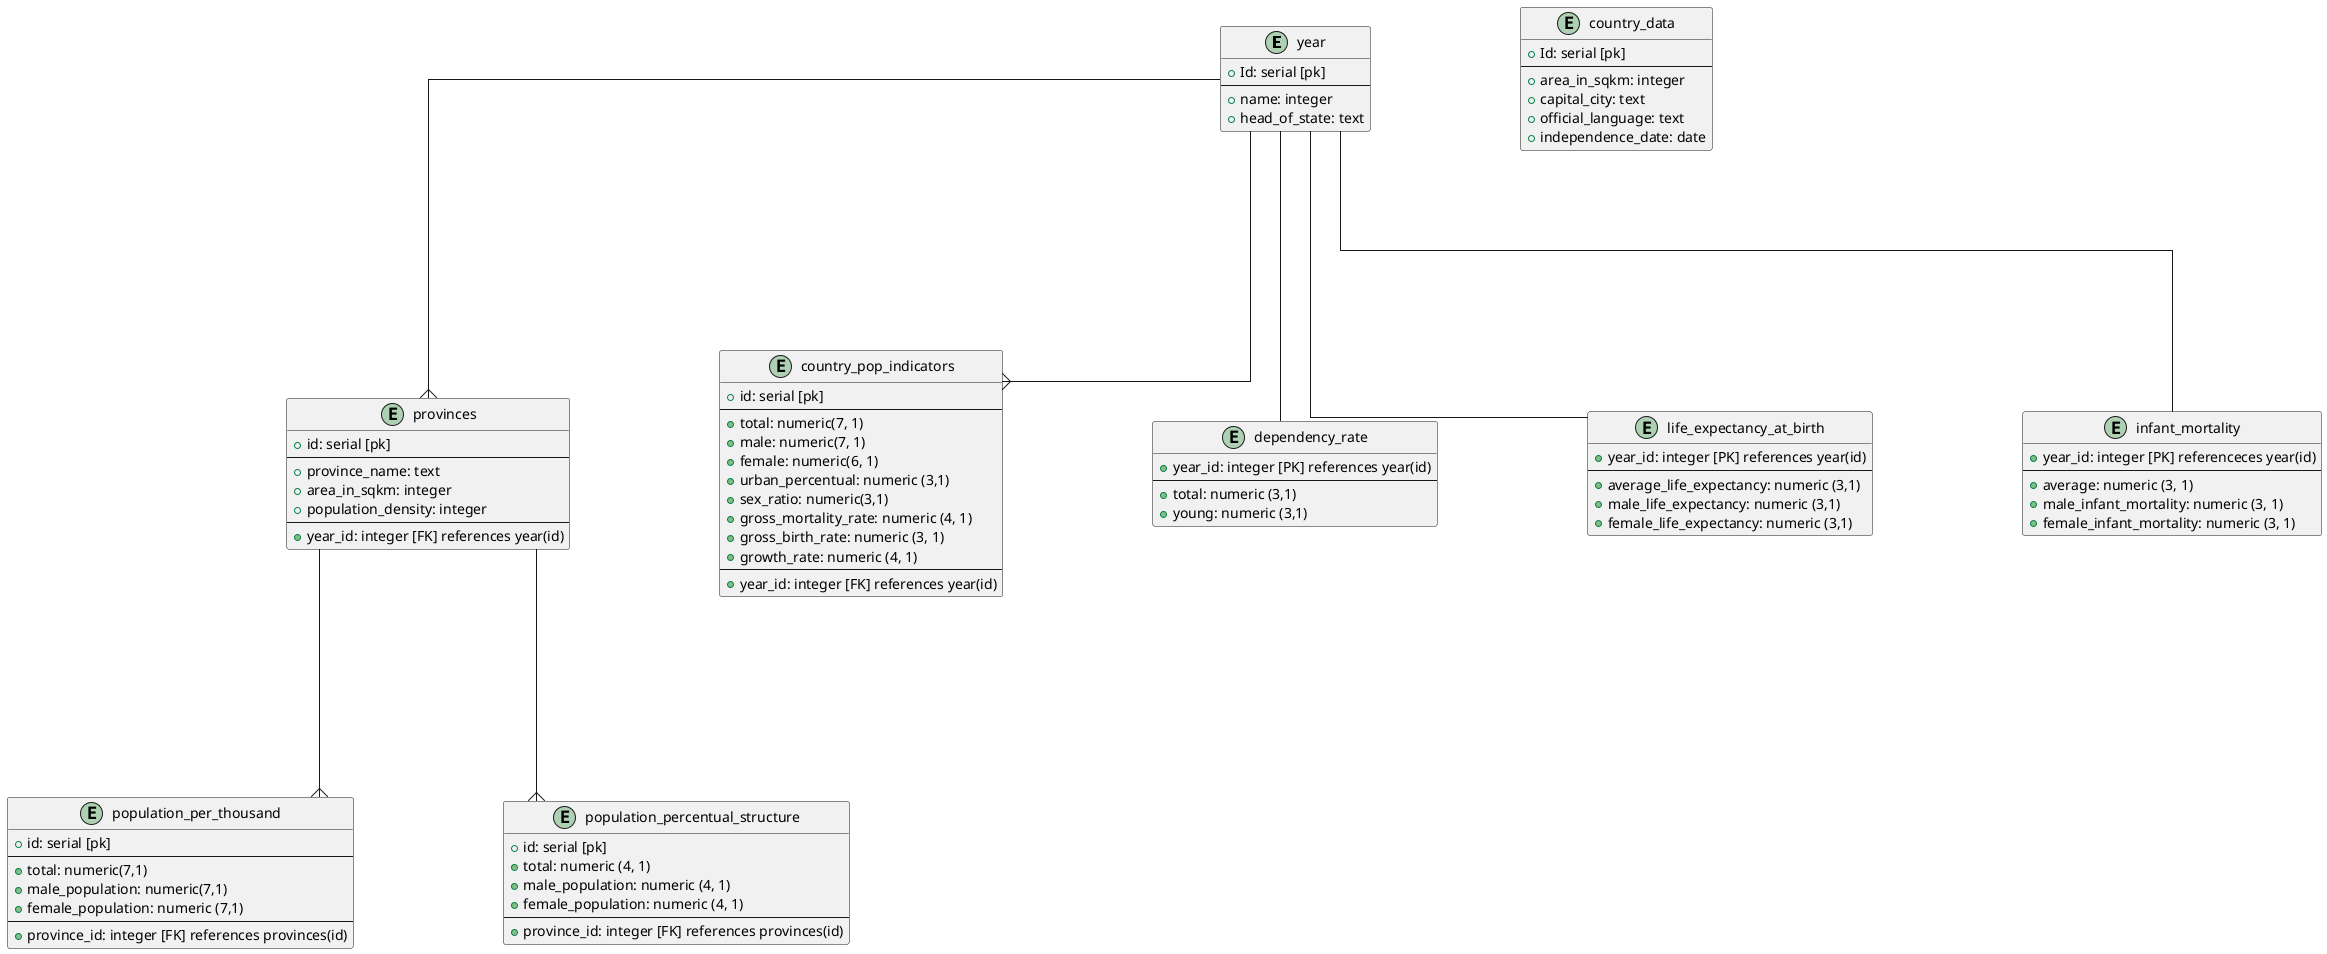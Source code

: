 @startuml moz_database
skinparam {
    Nodesep 150
    Ranksep 200
    Linetype ortho
}

skinparam entity {
    BackgroundColor LightBlue
    FontSize 14
    ArrowThickness 1
}

entity year {
    + Id: serial [pk]
    --
    + name: integer
    + head_of_state: text
}

entity country_data {
    + Id: serial [pk]
    --
    + area_in_sqkm: integer
    + capital_city: text
    + official_language: text
    + independence_date: date
}

entity provinces {
   + id: serial [pk]
   --
   + province_name: text
   + area_in_sqkm: integer
   + population_density: integer
   --
   + year_id: integer [FK] references year(id)
}

entity population_per_thousand{
    + id: serial [pk]
    --
    + total: numeric(7,1)
    + male_population: numeric(7,1)
    + female_population: numeric (7,1)
    --
    + province_id: integer [FK] references provinces(id)
}

entity population_percentual_structure {
    + id: serial [pk]
    + total: numeric (4, 1)
    + male_population: numeric (4, 1)
    + female_population: numeric (4, 1)
    --
    + province_id: integer [FK] references provinces(id)
}


entity country_pop_indicators {
    + id: serial [pk]
    --
    + total: numeric(7, 1)
    + male: numeric(7, 1)
    + female: numeric(6, 1)
    + urban_percentual: numeric (3,1)
    + sex_ratio: numeric(3,1)
    + gross_mortality_rate: numeric (4, 1)
    + gross_birth_rate: numeric (3, 1)
    + growth_rate: numeric (4, 1)
    --
    + year_id: integer [FK] references year(id)
}

entity dependency_rate {
    + year_id: integer [PK] references year(id)
    --
    + total: numeric (3,1)
    + young: numeric (3,1)
}

entity life_expectancy_at_birth {
    + year_id: integer [PK] references year(id)
    --
    + average_life_expectancy: numeric (3,1)
    + male_life_expectancy: numeric (3,1)
    + female_life_expectancy: numeric (3,1)
}

entity infant_mortality {
    + year_id: integer [PK] referenceces year(id)
    --
    + average: numeric (3, 1)
    + male_infant_mortality: numeric (3, 1)
    + female_infant_mortality: numeric (3, 1) 
}

'relashionships:
year --{ provinces
provinces --{ population_per_thousand
provinces --{ population_percentual_structure
year -- life_expectancy_at_birth
year --{ country_pop_indicators
year -- dependency_rate
year -- infant_mortality

@enduml
